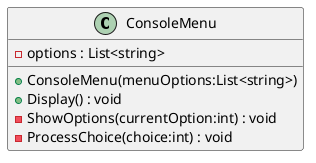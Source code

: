 @startuml
class ConsoleMenu {
    - options : List<string>
    + ConsoleMenu(menuOptions:List<string>)
    + Display() : void
    - ShowOptions(currentOption:int) : void
    - ProcessChoice(choice:int) : void
}
@enduml
